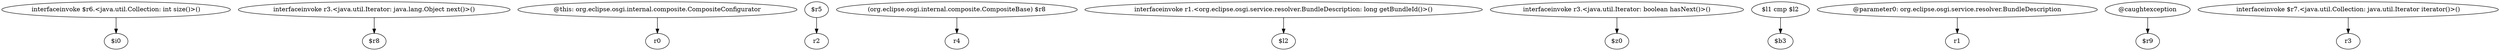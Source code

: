 digraph g {
0[label="interfaceinvoke $r6.<java.util.Collection: int size()>()"]
1[label="$i0"]
0->1[label=""]
2[label="interfaceinvoke r3.<java.util.Iterator: java.lang.Object next()>()"]
3[label="$r8"]
2->3[label=""]
4[label="@this: org.eclipse.osgi.internal.composite.CompositeConfigurator"]
5[label="r0"]
4->5[label=""]
6[label="$r5"]
7[label="r2"]
6->7[label=""]
8[label="(org.eclipse.osgi.internal.composite.CompositeBase) $r8"]
9[label="r4"]
8->9[label=""]
10[label="interfaceinvoke r1.<org.eclipse.osgi.service.resolver.BundleDescription: long getBundleId()>()"]
11[label="$l2"]
10->11[label=""]
12[label="interfaceinvoke r3.<java.util.Iterator: boolean hasNext()>()"]
13[label="$z0"]
12->13[label=""]
14[label="$l1 cmp $l2"]
15[label="$b3"]
14->15[label=""]
16[label="@parameter0: org.eclipse.osgi.service.resolver.BundleDescription"]
17[label="r1"]
16->17[label=""]
18[label="@caughtexception"]
19[label="$r9"]
18->19[label=""]
20[label="interfaceinvoke $r7.<java.util.Collection: java.util.Iterator iterator()>()"]
21[label="r3"]
20->21[label=""]
}